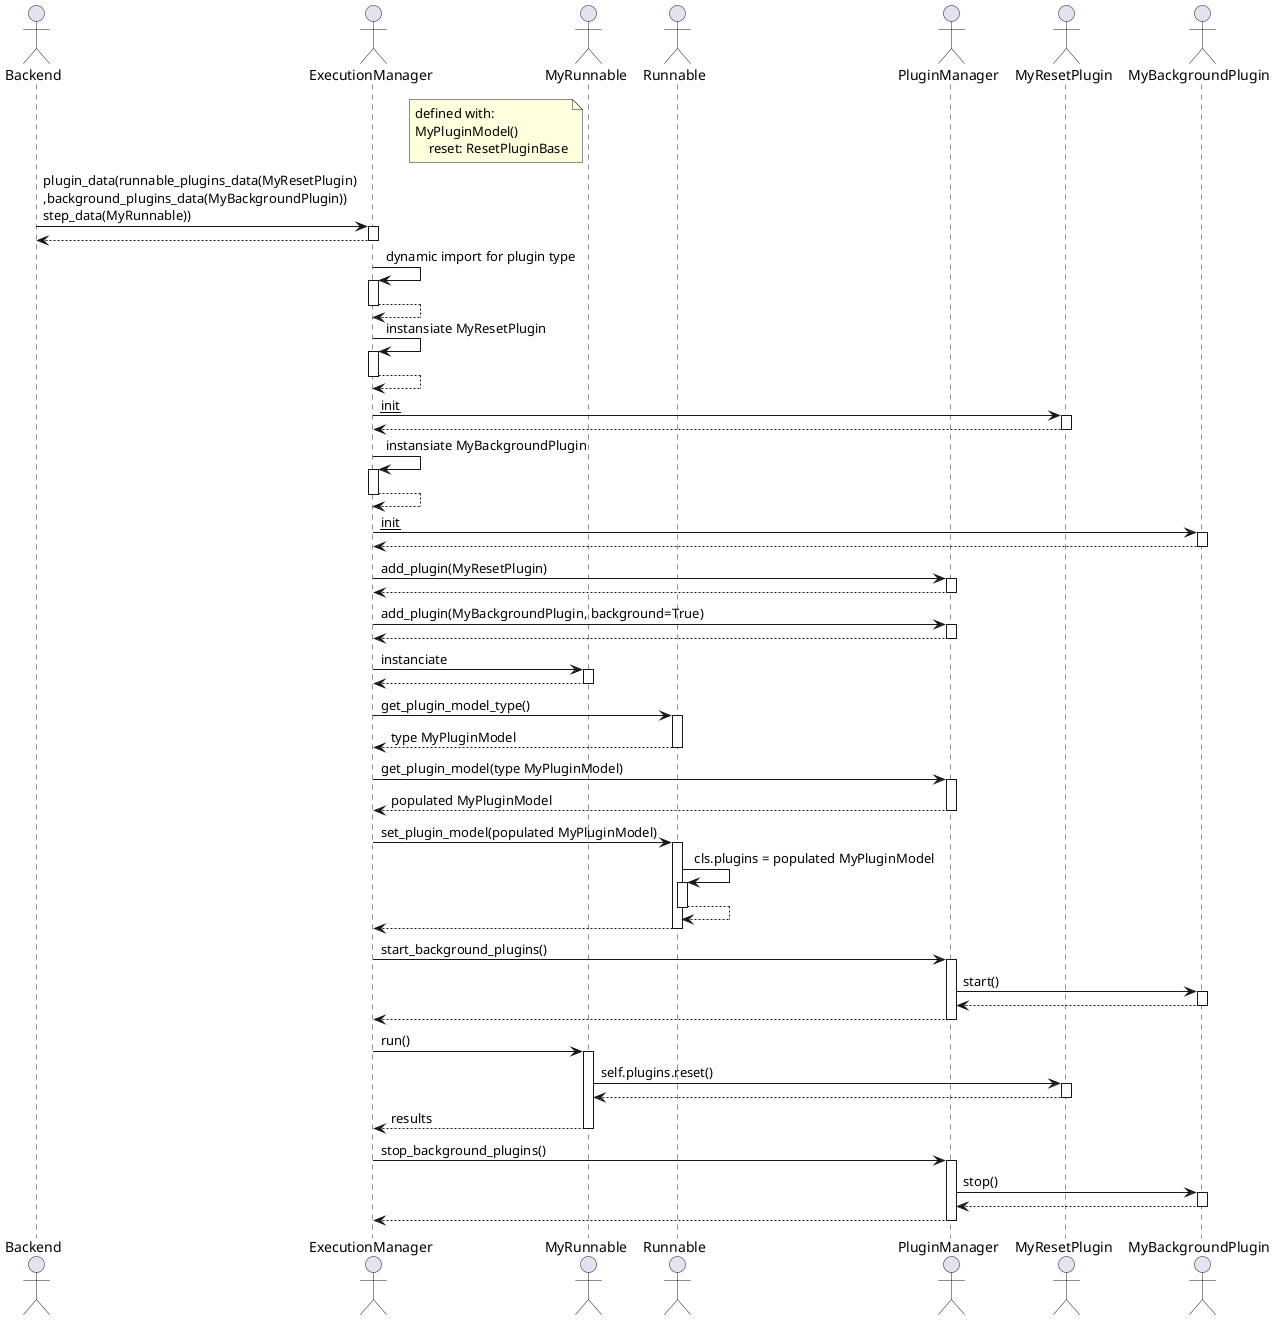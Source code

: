 @startuml plugin flow
autoactivate on

actor Backend
actor ExecutionManager
actor MyRunnable
note left of MyRunnable
defined with:
MyPluginModel()
    reset: ResetPluginBase
end note
actor Runnable
actor PluginManager
actor MyResetPlugin
actor MyBackgroundPlugin

Backend -> ExecutionManager: plugin_data(runnable_plugins_data(MyResetPlugin)\n,background_plugins_data(MyBackgroundPlugin))\nstep_data(MyRunnable))
return
ExecutionManager -> ExecutionManager: dynamic import for plugin type
return
ExecutionManager -> ExecutionManager: instansiate MyResetPlugin
return
ExecutionManager -> MyResetPlugin: __init__
return
ExecutionManager -> ExecutionManager: instansiate MyBackgroundPlugin
return
ExecutionManager -> MyBackgroundPlugin: __init__
return
ExecutionManager -> PluginManager: add_plugin(MyResetPlugin)
return
ExecutionManager -> PluginManager: add_plugin(MyBackgroundPlugin, background=True)
return
ExecutionManager -> MyRunnable: instanciate
return
ExecutionManager -> Runnable: get_plugin_model_type()
return type MyPluginModel
ExecutionManager -> PluginManager: get_plugin_model(type MyPluginModel)
return populated MyPluginModel
ExecutionManager -> Runnable: set_plugin_model(populated MyPluginModel)
Runnable -> Runnable: cls.plugins = populated MyPluginModel
return
return
ExecutionManager -> PluginManager: start_background_plugins()
PluginManager -> MyBackgroundPlugin: start()
return
return
ExecutionManager -> MyRunnable: run()
MyRunnable -> MyResetPlugin: self.plugins.reset()
return
return results
ExecutionManager -> PluginManager: stop_background_plugins()
PluginManager -> MyBackgroundPlugin: stop()
return
return
@enduml
